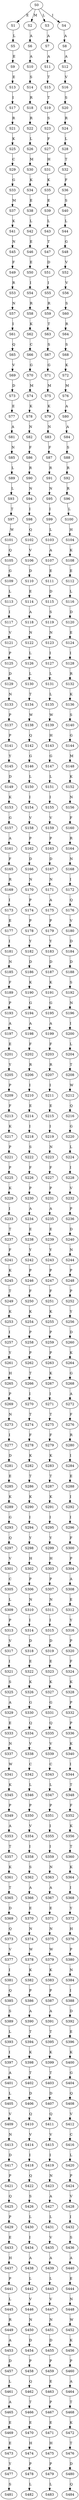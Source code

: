 strict digraph  {
	S0 -> S1 [ label = E ];
	S0 -> S2 [ label = M ];
	S0 -> S3 [ label = L ];
	S0 -> S4 [ label = I ];
	S1 -> S5 [ label = L ];
	S2 -> S6 [ label = A ];
	S3 -> S7 [ label = A ];
	S4 -> S8 [ label = A ];
	S5 -> S9 [ label = E ];
	S6 -> S10 [ label = A ];
	S7 -> S11 [ label = A ];
	S8 -> S12 [ label = A ];
	S9 -> S13 [ label = E ];
	S10 -> S14 [ label = S ];
	S11 -> S15 [ label = T ];
	S12 -> S16 [ label = V ];
	S13 -> S17 [ label = I ];
	S14 -> S18 [ label = R ];
	S15 -> S19 [ label = T ];
	S16 -> S20 [ label = S ];
	S17 -> S21 [ label = R ];
	S18 -> S22 [ label = R ];
	S19 -> S23 [ label = S ];
	S20 -> S24 [ label = R ];
	S21 -> S25 [ label = K ];
	S22 -> S26 [ label = L ];
	S23 -> S27 [ label = F ];
	S24 -> S28 [ label = L ];
	S25 -> S29 [ label = C ];
	S26 -> S30 [ label = M ];
	S27 -> S31 [ label = H ];
	S28 -> S32 [ label = T ];
	S29 -> S33 [ label = G ];
	S30 -> S34 [ label = K ];
	S31 -> S35 [ label = K ];
	S32 -> S36 [ label = F ];
	S33 -> S37 [ label = M ];
	S34 -> S38 [ label = E ];
	S35 -> S39 [ label = E ];
	S36 -> S40 [ label = S ];
	S37 -> S41 [ label = K ];
	S38 -> S42 [ label = L ];
	S39 -> S43 [ label = L ];
	S40 -> S44 [ label = L ];
	S41 -> S45 [ label = N ];
	S42 -> S46 [ label = E ];
	S43 -> S47 [ label = T ];
	S44 -> S48 [ label = G ];
	S45 -> S49 [ label = F ];
	S46 -> S50 [ label = E ];
	S47 -> S51 [ label = D ];
	S48 -> S52 [ label = V ];
	S49 -> S53 [ label = R ];
	S50 -> S54 [ label = I ];
	S51 -> S55 [ label = I ];
	S52 -> S56 [ label = V ];
	S53 -> S57 [ label = N ];
	S54 -> S58 [ label = R ];
	S55 -> S59 [ label = R ];
	S56 -> S60 [ label = S ];
	S57 -> S61 [ label = I ];
	S58 -> S62 [ label = K ];
	S59 -> S63 [ label = T ];
	S60 -> S64 [ label = R ];
	S61 -> S65 [ label = Q ];
	S62 -> S66 [ label = C ];
	S63 -> S67 [ label = S ];
	S64 -> S68 [ label = S ];
	S65 -> S69 [ label = V ];
	S66 -> S70 [ label = G ];
	S67 -> S71 [ label = G ];
	S68 -> S72 [ label = K ];
	S69 -> S73 [ label = D ];
	S70 -> S74 [ label = M ];
	S71 -> S75 [ label = M ];
	S72 -> S76 [ label = M ];
	S73 -> S77 [ label = E ];
	S74 -> S78 [ label = K ];
	S75 -> S79 [ label = K ];
	S76 -> S80 [ label = A ];
	S77 -> S81 [ label = A ];
	S78 -> S82 [ label = N ];
	S79 -> S83 [ label = N ];
	S80 -> S84 [ label = A ];
	S81 -> S85 [ label = N ];
	S82 -> S86 [ label = F ];
	S83 -> S87 [ label = F ];
	S84 -> S88 [ label = S ];
	S85 -> S89 [ label = L ];
	S86 -> S90 [ label = R ];
	S87 -> S91 [ label = R ];
	S88 -> S92 [ label = R ];
	S89 -> S93 [ label = L ];
	S90 -> S94 [ label = N ];
	S91 -> S95 [ label = N ];
	S92 -> S96 [ label = R ];
	S93 -> S97 [ label = T ];
	S94 -> S98 [ label = I ];
	S95 -> S99 [ label = I ];
	S96 -> S100 [ label = L ];
	S97 -> S101 [ label = W ];
	S98 -> S102 [ label = Q ];
	S99 -> S103 [ label = L ];
	S100 -> S104 [ label = H ];
	S101 -> S105 [ label = Q ];
	S102 -> S106 [ label = V ];
	S103 -> S107 [ label = A ];
	S104 -> S108 [ label = K ];
	S105 -> S109 [ label = G ];
	S106 -> S110 [ label = D ];
	S107 -> S111 [ label = E ];
	S108 -> S112 [ label = E ];
	S109 -> S113 [ label = L ];
	S110 -> S114 [ label = E ];
	S111 -> S115 [ label = D ];
	S112 -> S116 [ label = L ];
	S113 -> S117 [ label = I ];
	S114 -> S118 [ label = A ];
	S115 -> S119 [ label = S ];
	S116 -> S120 [ label = D ];
	S117 -> S121 [ label = V ];
	S118 -> S122 [ label = N ];
	S119 -> S123 [ label = N ];
	S120 -> S124 [ label = E ];
	S121 -> S125 [ label = P ];
	S122 -> S126 [ label = L ];
	S123 -> S127 [ label = I ];
	S124 -> S128 [ label = I ];
	S125 -> S129 [ label = D ];
	S126 -> S130 [ label = L ];
	S127 -> S131 [ label = L ];
	S128 -> S132 [ label = R ];
	S129 -> S133 [ label = N ];
	S130 -> S134 [ label = T ];
	S131 -> S135 [ label = L ];
	S132 -> S136 [ label = K ];
	S133 -> S137 [ label = P ];
	S134 -> S138 [ label = W ];
	S135 -> S139 [ label = W ];
	S136 -> S140 [ label = S ];
	S137 -> S141 [ label = P ];
	S138 -> S142 [ label = Q ];
	S139 -> S143 [ label = H ];
	S140 -> S144 [ label = G ];
	S141 -> S145 [ label = Y ];
	S142 -> S146 [ label = G ];
	S143 -> S147 [ label = G ];
	S144 -> S148 [ label = M ];
	S145 -> S149 [ label = D ];
	S146 -> S150 [ label = L ];
	S147 -> S151 [ label = L ];
	S148 -> S152 [ label = K ];
	S149 -> S153 [ label = K ];
	S150 -> S154 [ label = I ];
	S151 -> S155 [ label = I ];
	S152 -> S156 [ label = N ];
	S153 -> S157 [ label = G ];
	S154 -> S158 [ label = V ];
	S155 -> S159 [ label = V ];
	S156 -> S160 [ label = F ];
	S157 -> S161 [ label = A ];
	S158 -> S162 [ label = P ];
	S159 -> S163 [ label = P ];
	S160 -> S164 [ label = R ];
	S161 -> S165 [ label = F ];
	S162 -> S166 [ label = D ];
	S163 -> S167 [ label = D ];
	S164 -> S168 [ label = N ];
	S165 -> S169 [ label = R ];
	S166 -> S170 [ label = N ];
	S167 -> S171 [ label = N ];
	S168 -> S172 [ label = I ];
	S169 -> S173 [ label = I ];
	S170 -> S174 [ label = P ];
	S171 -> S175 [ label = A ];
	S172 -> S176 [ label = Q ];
	S173 -> S177 [ label = E ];
	S174 -> S178 [ label = P ];
	S175 -> S179 [ label = P ];
	S176 -> S180 [ label = V ];
	S177 -> S181 [ label = I ];
	S178 -> S182 [ label = Y ];
	S179 -> S183 [ label = Y ];
	S180 -> S184 [ label = D ];
	S181 -> S185 [ label = N ];
	S182 -> S186 [ label = D ];
	S183 -> S187 [ label = D ];
	S184 -> S188 [ label = D ];
	S185 -> S189 [ label = F ];
	S186 -> S190 [ label = K ];
	S187 -> S191 [ label = K ];
	S188 -> S192 [ label = S ];
	S189 -> S193 [ label = P ];
	S190 -> S194 [ label = G ];
	S191 -> S195 [ label = G ];
	S192 -> S196 [ label = N ];
	S193 -> S197 [ label = A ];
	S194 -> S198 [ label = A ];
	S195 -> S199 [ label = A ];
	S196 -> S200 [ label = I ];
	S197 -> S201 [ label = E ];
	S198 -> S202 [ label = F ];
	S199 -> S203 [ label = F ];
	S200 -> S204 [ label = L ];
	S201 -> S205 [ label = Y ];
	S202 -> S206 [ label = R ];
	S203 -> S207 [ label = R ];
	S204 -> S208 [ label = T ];
	S205 -> S209 [ label = P ];
	S206 -> S210 [ label = I ];
	S207 -> S211 [ label = I ];
	S208 -> S212 [ label = W ];
	S209 -> S213 [ label = F ];
	S210 -> S214 [ label = E ];
	S211 -> S215 [ label = E ];
	S212 -> S216 [ label = Q ];
	S213 -> S217 [ label = K ];
	S214 -> S218 [ label = I ];
	S215 -> S219 [ label = I ];
	S216 -> S220 [ label = G ];
	S217 -> S221 [ label = P ];
	S218 -> S222 [ label = S ];
	S219 -> S223 [ label = N ];
	S220 -> S224 [ label = L ];
	S221 -> S225 [ label = P ];
	S222 -> S226 [ label = F ];
	S223 -> S227 [ label = F ];
	S224 -> S228 [ label = I ];
	S225 -> S229 [ label = K ];
	S226 -> S230 [ label = P ];
	S227 -> S231 [ label = P ];
	S228 -> S232 [ label = V ];
	S229 -> S233 [ label = I ];
	S230 -> S234 [ label = A ];
	S231 -> S235 [ label = A ];
	S232 -> S236 [ label = P ];
	S233 -> S237 [ label = T ];
	S234 -> S238 [ label = E ];
	S235 -> S239 [ label = E ];
	S236 -> S240 [ label = D ];
	S237 -> S241 [ label = F ];
	S238 -> S242 [ label = Y ];
	S239 -> S243 [ label = Y ];
	S240 -> S244 [ label = N ];
	S241 -> S245 [ label = K ];
	S242 -> S246 [ label = P ];
	S243 -> S247 [ label = P ];
	S244 -> S248 [ label = P ];
	S245 -> S249 [ label = T ];
	S246 -> S250 [ label = F ];
	S247 -> S251 [ label = F ];
	S248 -> S252 [ label = P ];
	S249 -> S253 [ label = K ];
	S250 -> S254 [ label = K ];
	S251 -> S255 [ label = K ];
	S252 -> S256 [ label = Y ];
	S253 -> S257 [ label = I ];
	S254 -> S258 [ label = P ];
	S255 -> S259 [ label = P ];
	S256 -> S260 [ label = D ];
	S257 -> S261 [ label = Y ];
	S258 -> S262 [ label = P ];
	S259 -> S263 [ label = P ];
	S260 -> S264 [ label = K ];
	S261 -> S265 [ label = H ];
	S262 -> S266 [ label = T ];
	S263 -> S267 [ label = K ];
	S264 -> S268 [ label = G ];
	S265 -> S269 [ label = P ];
	S266 -> S270 [ label = I ];
	S267 -> S271 [ label = I ];
	S268 -> S272 [ label = A ];
	S269 -> S273 [ label = N ];
	S270 -> S274 [ label = T ];
	S271 -> S275 [ label = T ];
	S272 -> S276 [ label = F ];
	S273 -> S277 [ label = I ];
	S274 -> S278 [ label = F ];
	S275 -> S279 [ label = F ];
	S276 -> S280 [ label = R ];
	S277 -> S281 [ label = D ];
	S278 -> S282 [ label = K ];
	S279 -> S283 [ label = K ];
	S280 -> S284 [ label = I ];
	S281 -> S285 [ label = E ];
	S282 -> S286 [ label = T ];
	S283 -> S287 [ label = T ];
	S284 -> S288 [ label = E ];
	S285 -> S289 [ label = K ];
	S286 -> S290 [ label = K ];
	S287 -> S291 [ label = K ];
	S288 -> S292 [ label = I ];
	S289 -> S293 [ label = G ];
	S290 -> S294 [ label = I ];
	S291 -> S295 [ label = I ];
	S292 -> S296 [ label = I ];
	S293 -> S297 [ label = Q ];
	S294 -> S298 [ label = Y ];
	S295 -> S299 [ label = Y ];
	S296 -> S300 [ label = F ];
	S297 -> S301 [ label = V ];
	S298 -> S302 [ label = H ];
	S299 -> S303 [ label = H ];
	S300 -> S304 [ label = P ];
	S301 -> S305 [ label = C ];
	S302 -> S306 [ label = P ];
	S303 -> S307 [ label = P ];
	S304 -> S308 [ label = A ];
	S305 -> S309 [ label = L ];
	S306 -> S310 [ label = N ];
	S307 -> S311 [ label = N ];
	S308 -> S312 [ label = E ];
	S309 -> S313 [ label = P ];
	S310 -> S314 [ label = I ];
	S311 -> S315 [ label = I ];
	S312 -> S316 [ label = Y ];
	S313 -> S317 [ label = V ];
	S314 -> S318 [ label = D ];
	S315 -> S319 [ label = D ];
	S316 -> S320 [ label = P ];
	S317 -> S321 [ label = I ];
	S318 -> S322 [ label = E ];
	S319 -> S323 [ label = E ];
	S320 -> S324 [ label = F ];
	S321 -> S325 [ label = S ];
	S322 -> S326 [ label = K ];
	S323 -> S327 [ label = K ];
	S324 -> S328 [ label = K ];
	S325 -> S329 [ label = A ];
	S326 -> S330 [ label = G ];
	S327 -> S331 [ label = G ];
	S328 -> S332 [ label = P ];
	S329 -> S333 [ label = E ];
	S330 -> S334 [ label = Q ];
	S331 -> S335 [ label = Q ];
	S332 -> S336 [ label = P ];
	S333 -> S337 [ label = N ];
	S334 -> S338 [ label = V ];
	S335 -> S339 [ label = V ];
	S336 -> S340 [ label = K ];
	S337 -> S341 [ label = W ];
	S338 -> S342 [ label = C ];
	S339 -> S343 [ label = C ];
	S340 -> S344 [ label = I ];
	S341 -> S345 [ label = K ];
	S342 -> S346 [ label = L ];
	S343 -> S347 [ label = L ];
	S344 -> S348 [ label = T ];
	S345 -> S349 [ label = P ];
	S346 -> S350 [ label = P ];
	S347 -> S351 [ label = P ];
	S348 -> S352 [ label = F ];
	S349 -> S353 [ label = A ];
	S350 -> S354 [ label = V ];
	S351 -> S355 [ label = I ];
	S352 -> S356 [ label = K ];
	S353 -> S357 [ label = T ];
	S354 -> S358 [ label = I ];
	S355 -> S359 [ label = I ];
	S356 -> S360 [ label = T ];
	S357 -> S361 [ label = K ];
	S358 -> S362 [ label = S ];
	S359 -> S363 [ label = N ];
	S360 -> S364 [ label = K ];
	S361 -> S365 [ label = T ];
	S362 -> S366 [ label = A ];
	S363 -> S367 [ label = A ];
	S364 -> S368 [ label = I ];
	S365 -> S369 [ label = D ];
	S366 -> S370 [ label = E ];
	S367 -> S371 [ label = E ];
	S368 -> S372 [ label = Y ];
	S369 -> S373 [ label = Q ];
	S370 -> S374 [ label = N ];
	S371 -> S375 [ label = N ];
	S372 -> S376 [ label = H ];
	S373 -> S377 [ label = V ];
	S374 -> S378 [ label = W ];
	S375 -> S379 [ label = W ];
	S376 -> S380 [ label = P ];
	S377 -> S381 [ label = I ];
	S378 -> S382 [ label = K ];
	S379 -> S383 [ label = K ];
	S380 -> S384 [ label = N ];
	S381 -> S385 [ label = Q ];
	S382 -> S386 [ label = P ];
	S383 -> S387 [ label = P ];
	S384 -> S388 [ label = I ];
	S385 -> S389 [ label = S ];
	S386 -> S390 [ label = A ];
	S387 -> S391 [ label = A ];
	S388 -> S392 [ label = D ];
	S389 -> S393 [ label = L ];
	S390 -> S394 [ label = T ];
	S391 -> S395 [ label = T ];
	S392 -> S396 [ label = E ];
	S393 -> S397 [ label = I ];
	S394 -> S398 [ label = K ];
	S395 -> S399 [ label = K ];
	S396 -> S400 [ label = K ];
	S397 -> S401 [ label = A ];
	S398 -> S402 [ label = T ];
	S399 -> S403 [ label = T ];
	S400 -> S404 [ label = G ];
	S401 -> S405 [ label = L ];
	S402 -> S406 [ label = D ];
	S403 -> S407 [ label = D ];
	S404 -> S408 [ label = Q ];
	S405 -> S409 [ label = V ];
	S406 -> S410 [ label = Q ];
	S407 -> S411 [ label = Q ];
	S408 -> S412 [ label = V ];
	S409 -> S413 [ label = N ];
	S410 -> S414 [ label = V ];
	S411 -> S415 [ label = V ];
	S412 -> S416 [ label = C ];
	S413 -> S417 [ label = D ];
	S414 -> S418 [ label = I ];
	S415 -> S419 [ label = I ];
	S416 -> S420 [ label = L ];
	S417 -> S421 [ label = P ];
	S418 -> S422 [ label = Q ];
	S419 -> S423 [ label = N ];
	S420 -> S424 [ label = P ];
	S421 -> S425 [ label = Q ];
	S422 -> S426 [ label = S ];
	S423 -> S427 [ label = A ];
	S424 -> S428 [ label = V ];
	S425 -> S429 [ label = P ];
	S426 -> S430 [ label = L ];
	S427 -> S431 [ label = L ];
	S428 -> S432 [ label = I ];
	S429 -> S433 [ label = E ];
	S430 -> S434 [ label = I ];
	S431 -> S435 [ label = V ];
	S432 -> S436 [ label = S ];
	S433 -> S437 [ label = H ];
	S434 -> S438 [ label = A ];
	S435 -> S439 [ label = A ];
	S436 -> S440 [ label = A ];
	S437 -> S441 [ label = P ];
	S438 -> S442 [ label = L ];
	S439 -> S443 [ label = L ];
	S440 -> S444 [ label = E ];
	S441 -> S445 [ label = L ];
	S442 -> S446 [ label = V ];
	S443 -> S447 [ label = V ];
	S444 -> S448 [ label = N ];
	S445 -> S449 [ label = R ];
	S446 -> S450 [ label = N ];
	S447 -> S451 [ label = N ];
	S448 -> S452 [ label = W ];
	S449 -> S453 [ label = A ];
	S450 -> S454 [ label = D ];
	S451 -> S455 [ label = D ];
	S452 -> S456 [ label = K ];
	S453 -> S457 [ label = D ];
	S454 -> S458 [ label = P ];
	S455 -> S459 [ label = P ];
	S456 -> S460 [ label = P ];
	S457 -> S461 [ label = L ];
	S458 -> S462 [ label = Q ];
	S459 -> S463 [ label = E ];
	S460 -> S464 [ label = A ];
	S461 -> S465 [ label = A ];
	S462 -> S466 [ label = T ];
	S463 -> S467 [ label = P ];
	S464 -> S468 [ label = T ];
	S465 -> S469 [ label = E ];
	S466 -> S470 [ label = E ];
	S467 -> S471 [ label = E ];
	S468 -> S472 [ label = K ];
	S469 -> S473 [ label = E ];
	S470 -> S474 [ label = H ];
	S471 -> S475 [ label = H ];
	S472 -> S476 [ label = T ];
	S473 -> S477 [ label = Y ];
	S474 -> S478 [ label = P ];
	S475 -> S479 [ label = P ];
	S476 -> S480 [ label = D ];
	S477 -> S481 [ label = S ];
	S478 -> S482 [ label = L ];
	S479 -> S483 [ label = L ];
	S480 -> S484 [ label = Q ];
}
